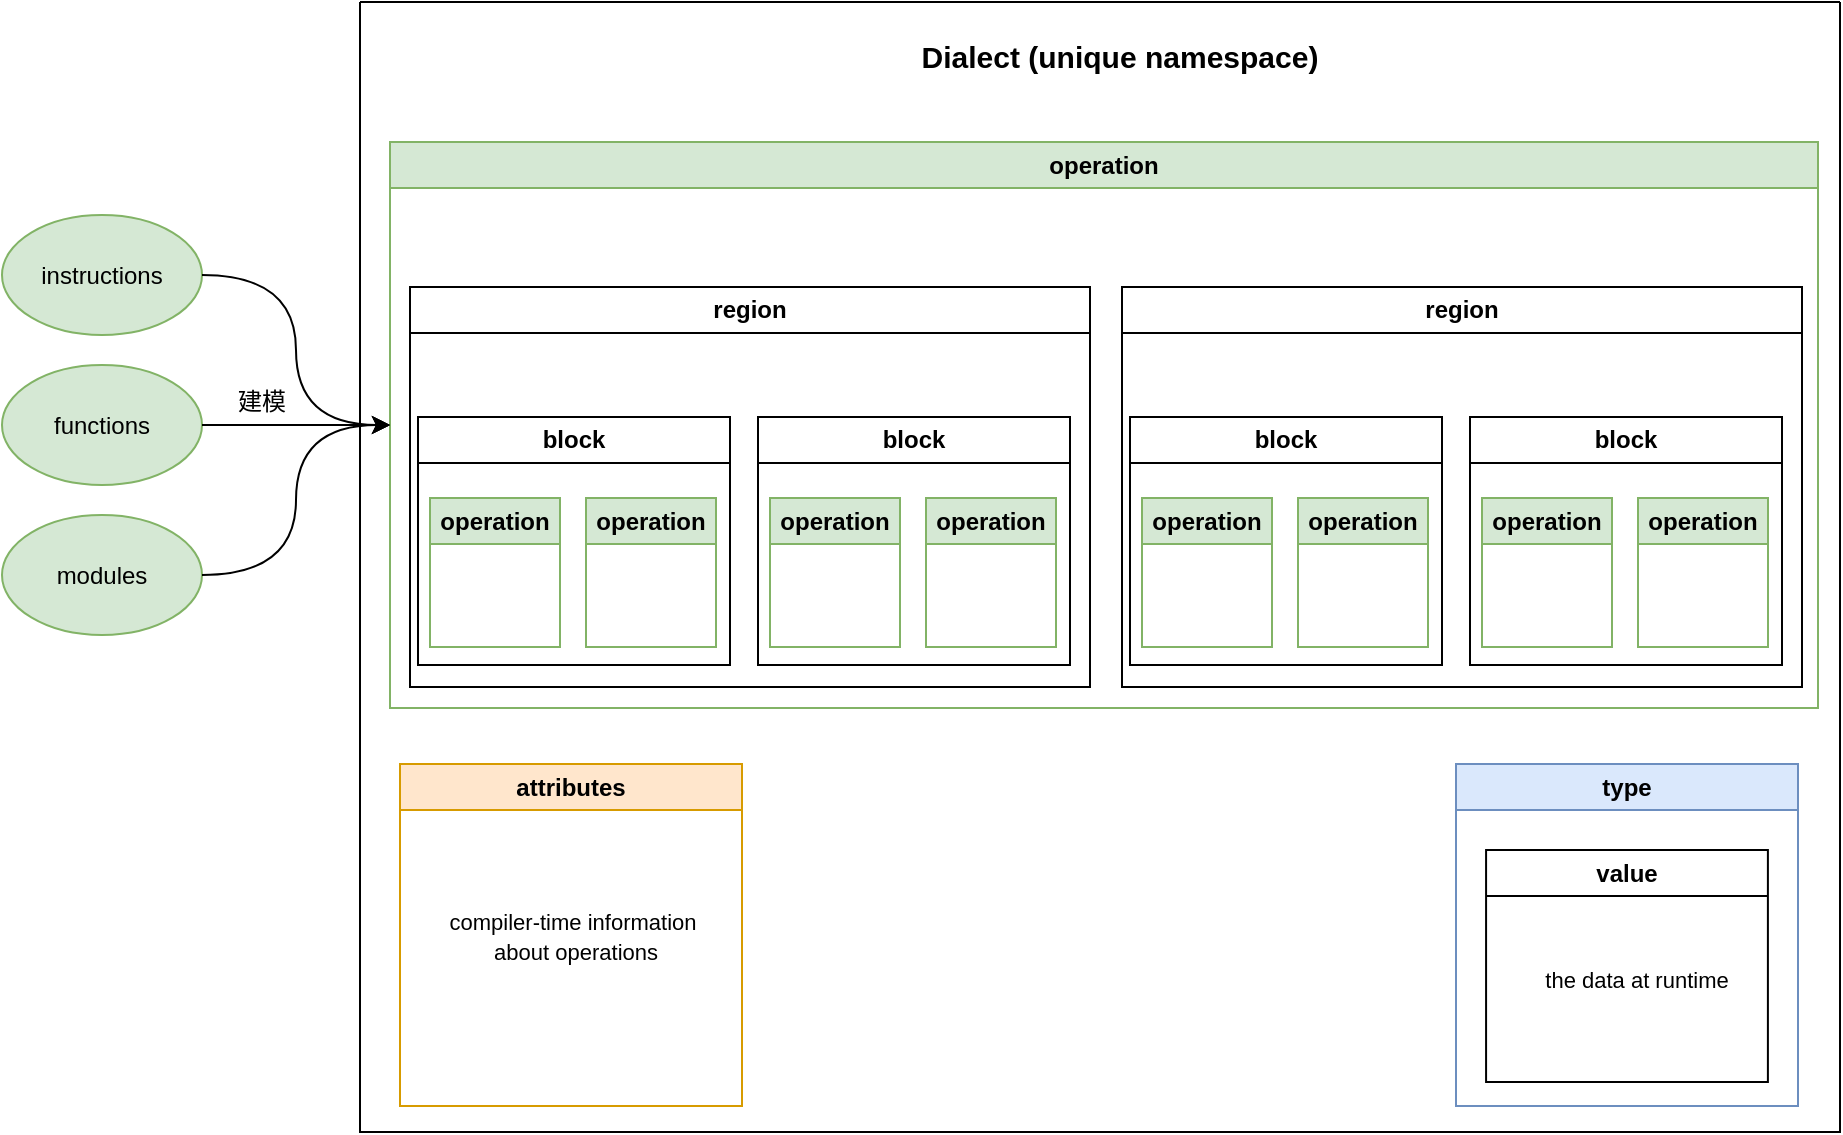 <mxfile version="24.6.4" type="github">
  <diagram name="第 1 页" id="JRSquTvLmn4rE3xj7YdD">
    <mxGraphModel dx="1329" dy="893" grid="0" gridSize="10" guides="1" tooltips="1" connect="1" arrows="1" fold="1" page="0" pageScale="1" pageWidth="827" pageHeight="1169" math="0" shadow="0">
      <root>
        <mxCell id="0" />
        <mxCell id="1" parent="0" />
        <mxCell id="7-GOYLDppsAwh8mH__7D-36" value="" style="swimlane;startSize=0;" vertex="1" parent="1">
          <mxGeometry x="207" y="28" width="740" height="565" as="geometry" />
        </mxCell>
        <mxCell id="7-GOYLDppsAwh8mH__7D-13" value="attributes" style="swimlane;whiteSpace=wrap;html=1;fillColor=#ffe6cc;strokeColor=#d79b00;" vertex="1" parent="7-GOYLDppsAwh8mH__7D-36">
          <mxGeometry x="20" y="381" width="171" height="171" as="geometry">
            <mxRectangle x="72" y="425" width="84" height="26" as="alternateBounds" />
          </mxGeometry>
        </mxCell>
        <mxCell id="7-GOYLDppsAwh8mH__7D-14" value="&lt;div style=&quot;&quot;&gt;&lt;span style=&quot;font-size: 11px; background-color: initial;&quot;&gt;compiler-time information&lt;/span&gt;&lt;/div&gt;&lt;font style=&quot;font-size: 11px;&quot;&gt;&amp;nbsp;about operations&lt;/font&gt;" style="text;html=1;align=center;verticalAlign=middle;resizable=0;points=[];autosize=1;strokeColor=none;fillColor=none;" vertex="1" parent="7-GOYLDppsAwh8mH__7D-13">
          <mxGeometry x="15" y="65" width="141" height="41" as="geometry" />
        </mxCell>
        <mxCell id="7-GOYLDppsAwh8mH__7D-37" value="type" style="swimlane;whiteSpace=wrap;html=1;fillColor=#dae8fc;strokeColor=#6c8ebf;" vertex="1" parent="7-GOYLDppsAwh8mH__7D-36">
          <mxGeometry x="548" y="381" width="171" height="171" as="geometry" />
        </mxCell>
        <mxCell id="7-GOYLDppsAwh8mH__7D-34" value="value" style="swimlane;whiteSpace=wrap;html=1;" vertex="1" parent="7-GOYLDppsAwh8mH__7D-37">
          <mxGeometry x="15.04" y="43" width="140.91" height="116" as="geometry">
            <mxRectangle x="72" y="425" width="84" height="26" as="alternateBounds" />
          </mxGeometry>
        </mxCell>
        <mxCell id="7-GOYLDppsAwh8mH__7D-35" value="&lt;div style=&quot;&quot;&gt;&lt;span style=&quot;font-size: 11px;&quot;&gt;the data at runtime&lt;/span&gt;&lt;br&gt;&lt;/div&gt;" style="text;html=1;align=center;verticalAlign=middle;resizable=0;points=[];autosize=1;strokeColor=none;fillColor=none;" vertex="1" parent="7-GOYLDppsAwh8mH__7D-34">
          <mxGeometry x="19.96" y="52" width="110" height="26" as="geometry" />
        </mxCell>
        <mxCell id="7-GOYLDppsAwh8mH__7D-15" value="operation" style="swimlane;whiteSpace=wrap;html=1;textShadow=0;fillColor=#d5e8d4;strokeColor=#82b366;" vertex="1" parent="7-GOYLDppsAwh8mH__7D-36">
          <mxGeometry x="15" y="70" width="714" height="283" as="geometry" />
        </mxCell>
        <mxCell id="7-GOYLDppsAwh8mH__7D-16" value="region" style="swimlane;whiteSpace=wrap;html=1;" vertex="1" parent="7-GOYLDppsAwh8mH__7D-15">
          <mxGeometry x="10" y="72.5" width="340" height="200" as="geometry" />
        </mxCell>
        <mxCell id="7-GOYLDppsAwh8mH__7D-20" value="block" style="swimlane;whiteSpace=wrap;html=1;" vertex="1" parent="7-GOYLDppsAwh8mH__7D-16">
          <mxGeometry x="4" y="65" width="156" height="124" as="geometry" />
        </mxCell>
        <mxCell id="7-GOYLDppsAwh8mH__7D-21" value="operation" style="swimlane;whiteSpace=wrap;html=1;fillColor=#d5e8d4;strokeColor=#82b366;" vertex="1" parent="7-GOYLDppsAwh8mH__7D-20">
          <mxGeometry x="6" y="40.5" width="65" height="74.5" as="geometry" />
        </mxCell>
        <mxCell id="7-GOYLDppsAwh8mH__7D-23" value="operation" style="swimlane;whiteSpace=wrap;html=1;fillColor=#d5e8d4;strokeColor=#82b366;" vertex="1" parent="7-GOYLDppsAwh8mH__7D-20">
          <mxGeometry x="84" y="40.5" width="65" height="74.5" as="geometry" />
        </mxCell>
        <mxCell id="7-GOYLDppsAwh8mH__7D-24" value="block" style="swimlane;whiteSpace=wrap;html=1;" vertex="1" parent="7-GOYLDppsAwh8mH__7D-16">
          <mxGeometry x="174" y="65" width="156" height="124" as="geometry" />
        </mxCell>
        <mxCell id="7-GOYLDppsAwh8mH__7D-25" value="operation" style="swimlane;whiteSpace=wrap;html=1;fillColor=#d5e8d4;strokeColor=#82b366;" vertex="1" parent="7-GOYLDppsAwh8mH__7D-24">
          <mxGeometry x="6" y="40.5" width="65" height="74.5" as="geometry" />
        </mxCell>
        <mxCell id="7-GOYLDppsAwh8mH__7D-26" value="operation" style="swimlane;whiteSpace=wrap;html=1;fillColor=#d5e8d4;strokeColor=#82b366;" vertex="1" parent="7-GOYLDppsAwh8mH__7D-24">
          <mxGeometry x="84" y="40.5" width="65" height="74.5" as="geometry" />
        </mxCell>
        <mxCell id="7-GOYLDppsAwh8mH__7D-27" value="region" style="swimlane;whiteSpace=wrap;html=1;" vertex="1" parent="7-GOYLDppsAwh8mH__7D-15">
          <mxGeometry x="366" y="72.5" width="340" height="200" as="geometry" />
        </mxCell>
        <mxCell id="7-GOYLDppsAwh8mH__7D-28" value="block" style="swimlane;whiteSpace=wrap;html=1;" vertex="1" parent="7-GOYLDppsAwh8mH__7D-27">
          <mxGeometry x="4" y="65" width="156" height="124" as="geometry" />
        </mxCell>
        <mxCell id="7-GOYLDppsAwh8mH__7D-29" value="operation" style="swimlane;whiteSpace=wrap;html=1;fillColor=#d5e8d4;strokeColor=#82b366;" vertex="1" parent="7-GOYLDppsAwh8mH__7D-28">
          <mxGeometry x="6" y="40.5" width="65" height="74.5" as="geometry" />
        </mxCell>
        <mxCell id="7-GOYLDppsAwh8mH__7D-30" value="operation" style="swimlane;whiteSpace=wrap;html=1;fillColor=#d5e8d4;strokeColor=#82b366;" vertex="1" parent="7-GOYLDppsAwh8mH__7D-28">
          <mxGeometry x="84" y="40.5" width="65" height="74.5" as="geometry" />
        </mxCell>
        <mxCell id="7-GOYLDppsAwh8mH__7D-31" value="block" style="swimlane;whiteSpace=wrap;html=1;" vertex="1" parent="7-GOYLDppsAwh8mH__7D-27">
          <mxGeometry x="174" y="65" width="156" height="124" as="geometry" />
        </mxCell>
        <mxCell id="7-GOYLDppsAwh8mH__7D-32" value="operation" style="swimlane;whiteSpace=wrap;html=1;fillColor=#d5e8d4;strokeColor=#82b366;" vertex="1" parent="7-GOYLDppsAwh8mH__7D-31">
          <mxGeometry x="6" y="40.5" width="65" height="74.5" as="geometry" />
        </mxCell>
        <mxCell id="7-GOYLDppsAwh8mH__7D-33" value="operation" style="swimlane;whiteSpace=wrap;html=1;fillColor=#d5e8d4;strokeColor=#82b366;" vertex="1" parent="7-GOYLDppsAwh8mH__7D-31">
          <mxGeometry x="84" y="40.5" width="65" height="74.5" as="geometry" />
        </mxCell>
        <mxCell id="7-GOYLDppsAwh8mH__7D-6" value="&lt;span style=&quot;text-align: left;&quot;&gt;instructions&lt;/span&gt;" style="ellipse;whiteSpace=wrap;html=1;fillColor=#d5e8d4;strokeColor=#82b366;" vertex="1" parent="7-GOYLDppsAwh8mH__7D-36">
          <mxGeometry x="-179" y="106.5" width="100" height="60" as="geometry" />
        </mxCell>
        <mxCell id="7-GOYLDppsAwh8mH__7D-9" style="edgeStyle=orthogonalEdgeStyle;rounded=0;orthogonalLoop=1;jettySize=auto;html=1;exitX=1;exitY=0.5;exitDx=0;exitDy=0;curved=1;entryX=0;entryY=0.5;entryDx=0;entryDy=0;" edge="1" parent="7-GOYLDppsAwh8mH__7D-36" source="7-GOYLDppsAwh8mH__7D-6" target="7-GOYLDppsAwh8mH__7D-15">
          <mxGeometry relative="1" as="geometry">
            <mxPoint x="21" y="245" as="targetPoint" />
          </mxGeometry>
        </mxCell>
        <mxCell id="7-GOYLDppsAwh8mH__7D-7" value="&lt;span style=&quot;text-align: left;&quot;&gt;functions&lt;/span&gt;" style="ellipse;whiteSpace=wrap;html=1;fillColor=#d5e8d4;strokeColor=#82b366;" vertex="1" parent="7-GOYLDppsAwh8mH__7D-36">
          <mxGeometry x="-179" y="181.5" width="100" height="60" as="geometry" />
        </mxCell>
        <mxCell id="7-GOYLDppsAwh8mH__7D-8" value="&lt;span style=&quot;text-align: left;&quot;&gt;modules&lt;/span&gt;" style="ellipse;whiteSpace=wrap;html=1;fillColor=#d5e8d4;strokeColor=#82b366;" vertex="1" parent="7-GOYLDppsAwh8mH__7D-36">
          <mxGeometry x="-179" y="256.5" width="100" height="60" as="geometry" />
        </mxCell>
        <mxCell id="7-GOYLDppsAwh8mH__7D-12" value="建模" style="text;html=1;align=center;verticalAlign=middle;whiteSpace=wrap;rounded=0;" vertex="1" parent="7-GOYLDppsAwh8mH__7D-36">
          <mxGeometry x="-79" y="184.5" width="60" height="30" as="geometry" />
        </mxCell>
        <mxCell id="7-GOYLDppsAwh8mH__7D-10" style="edgeStyle=orthogonalEdgeStyle;rounded=0;orthogonalLoop=1;jettySize=auto;html=1;exitX=1;exitY=0.5;exitDx=0;exitDy=0;entryX=0;entryY=0.5;entryDx=0;entryDy=0;" edge="1" parent="7-GOYLDppsAwh8mH__7D-36" source="7-GOYLDppsAwh8mH__7D-7" target="7-GOYLDppsAwh8mH__7D-15">
          <mxGeometry relative="1" as="geometry">
            <mxPoint x="16" y="245" as="targetPoint" />
          </mxGeometry>
        </mxCell>
        <mxCell id="7-GOYLDppsAwh8mH__7D-11" style="edgeStyle=orthogonalEdgeStyle;rounded=0;orthogonalLoop=1;jettySize=auto;html=1;exitX=1;exitY=0.5;exitDx=0;exitDy=0;entryX=0;entryY=0.5;entryDx=0;entryDy=0;curved=1;" edge="1" parent="7-GOYLDppsAwh8mH__7D-36" source="7-GOYLDppsAwh8mH__7D-8" target="7-GOYLDppsAwh8mH__7D-15">
          <mxGeometry relative="1" as="geometry">
            <mxPoint x="16" y="245" as="targetPoint" />
          </mxGeometry>
        </mxCell>
        <mxCell id="7-GOYLDppsAwh8mH__7D-39" value="Dialect (unique namespace)" style="text;html=1;align=center;verticalAlign=middle;whiteSpace=wrap;rounded=0;fontStyle=1;fontSize=15;" vertex="1" parent="7-GOYLDppsAwh8mH__7D-36">
          <mxGeometry x="253" y="12" width="254" height="30" as="geometry" />
        </mxCell>
      </root>
    </mxGraphModel>
  </diagram>
</mxfile>
